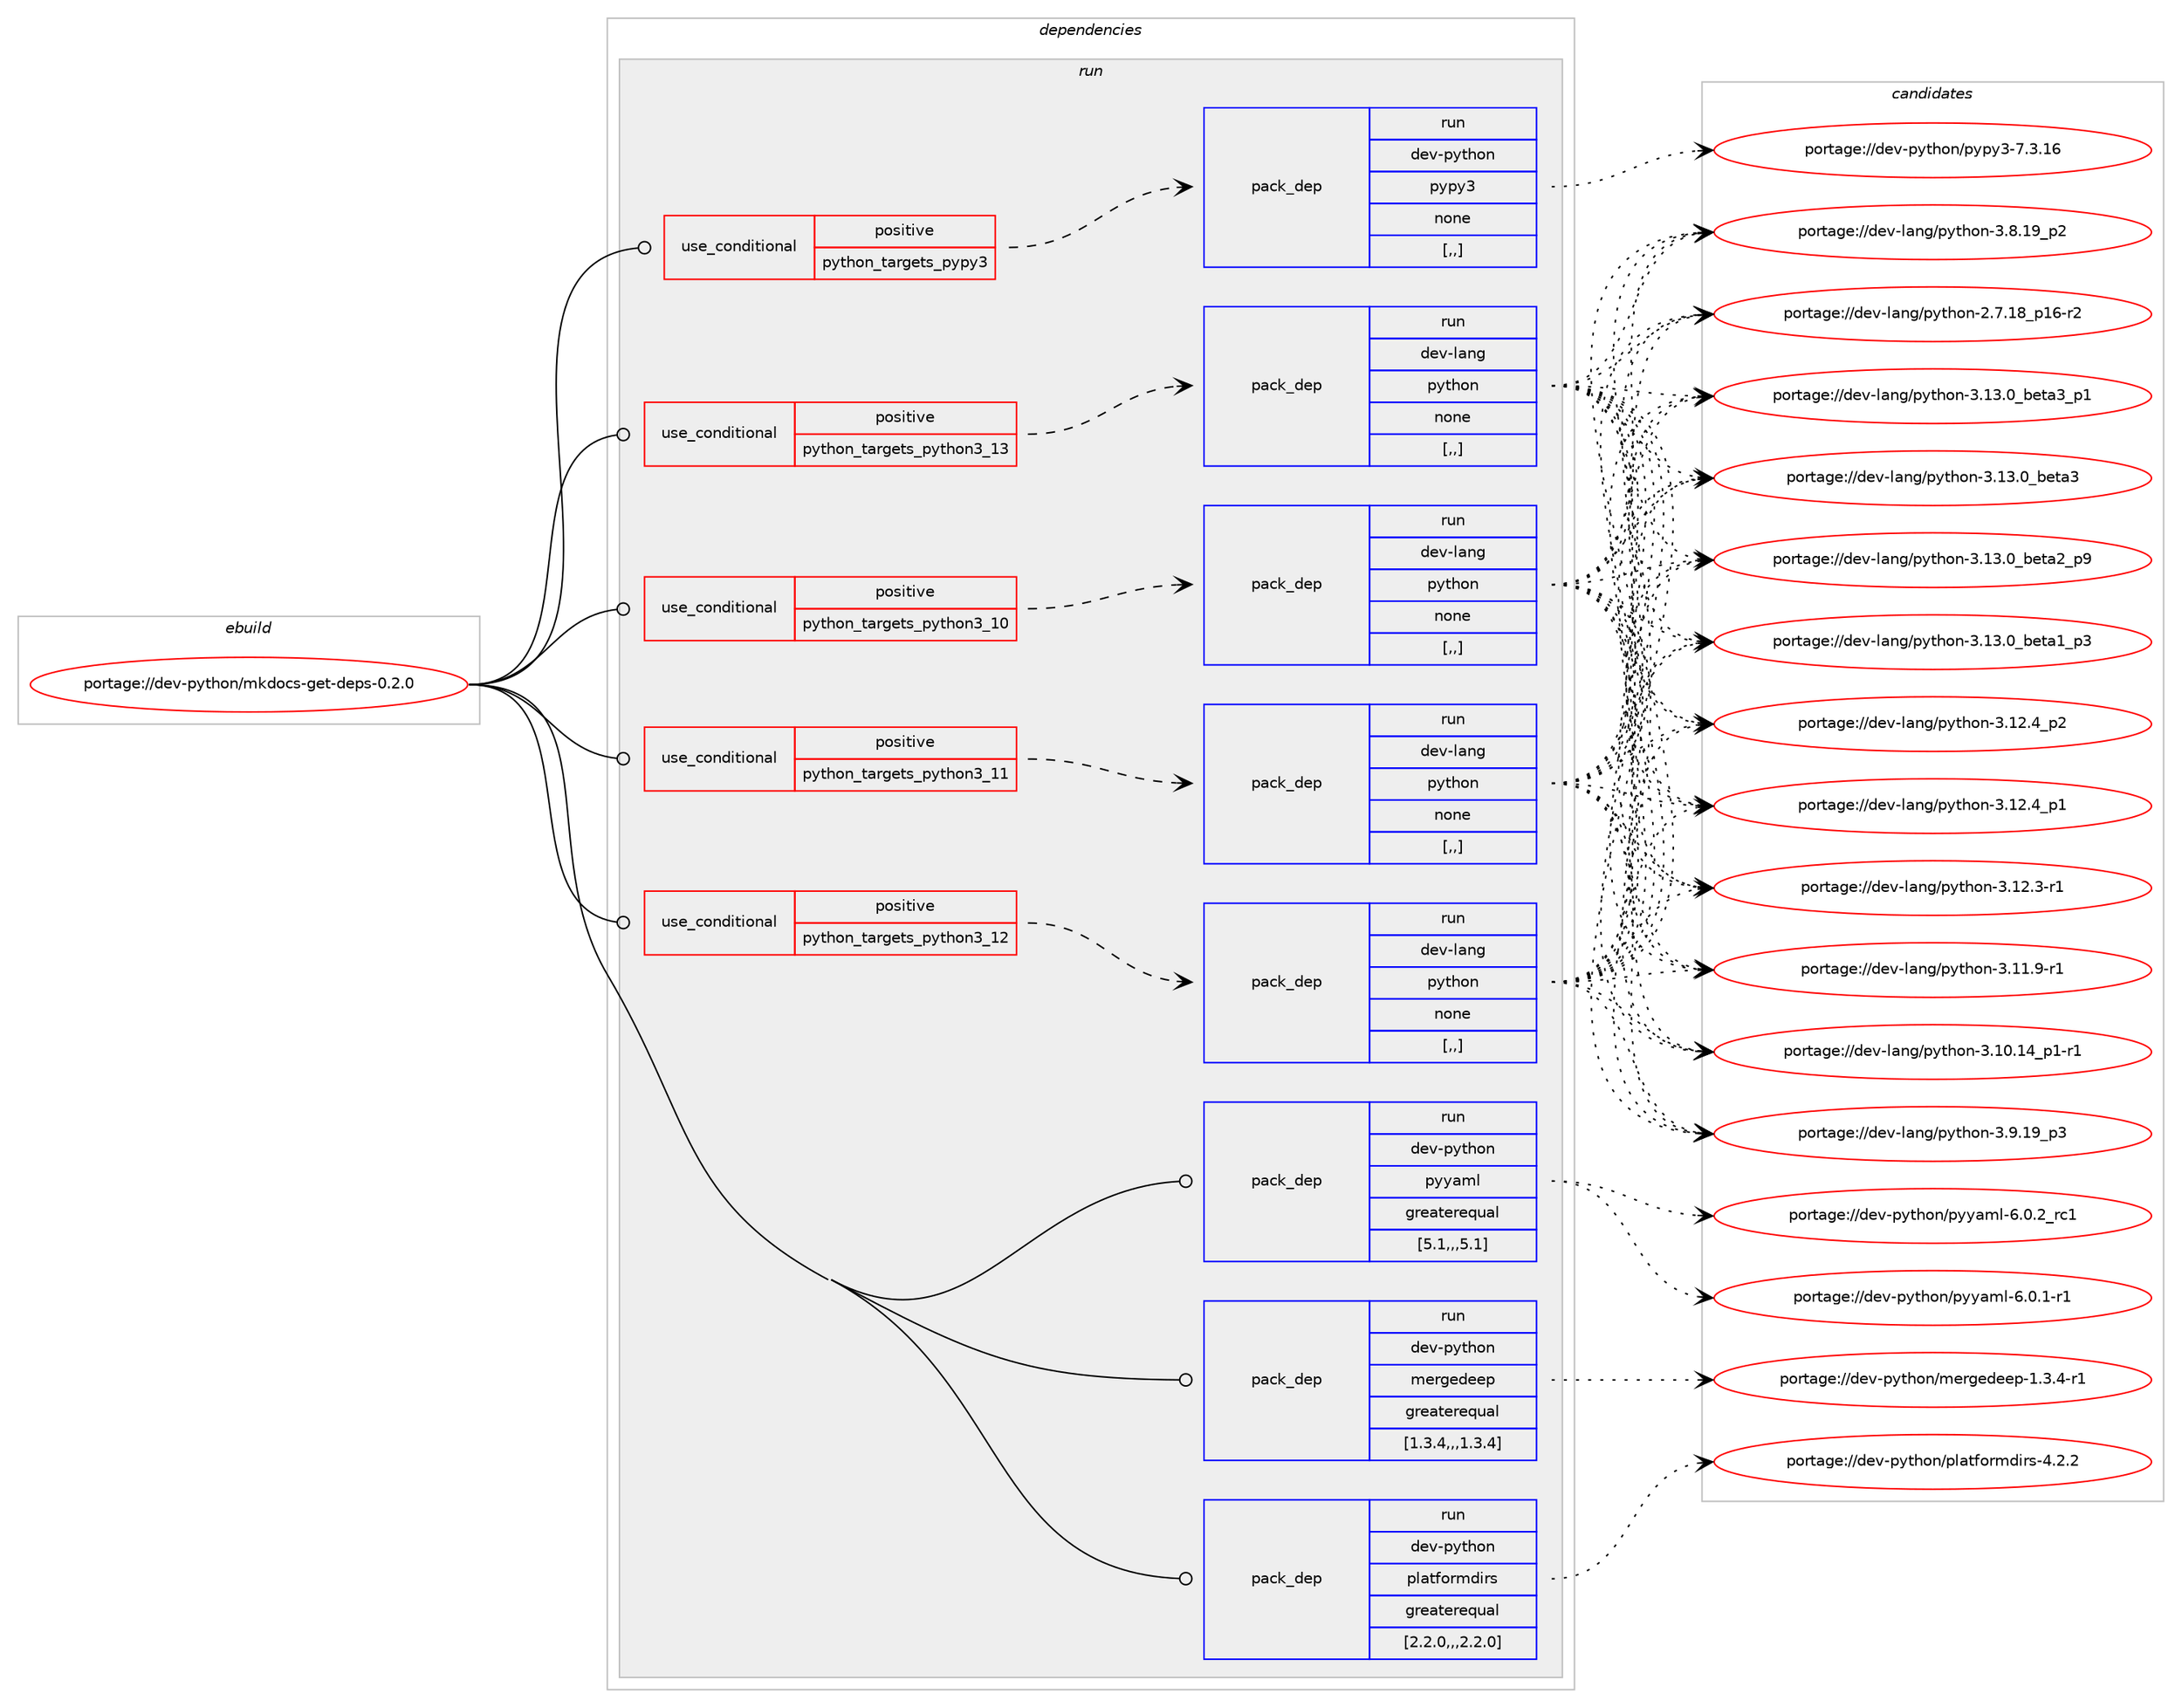 digraph prolog {

# *************
# Graph options
# *************

newrank=true;
concentrate=true;
compound=true;
graph [rankdir=LR,fontname=Helvetica,fontsize=10,ranksep=1.5];#, ranksep=2.5, nodesep=0.2];
edge  [arrowhead=vee];
node  [fontname=Helvetica,fontsize=10];

# **********
# The ebuild
# **********

subgraph cluster_leftcol {
color=gray;
label=<<i>ebuild</i>>;
id [label="portage://dev-python/mkdocs-get-deps-0.2.0", color=red, width=4, href="../dev-python/mkdocs-get-deps-0.2.0.svg"];
}

# ****************
# The dependencies
# ****************

subgraph cluster_midcol {
color=gray;
label=<<i>dependencies</i>>;
subgraph cluster_compile {
fillcolor="#eeeeee";
style=filled;
label=<<i>compile</i>>;
}
subgraph cluster_compileandrun {
fillcolor="#eeeeee";
style=filled;
label=<<i>compile and run</i>>;
}
subgraph cluster_run {
fillcolor="#eeeeee";
style=filled;
label=<<i>run</i>>;
subgraph cond34783 {
dependency151060 [label=<<TABLE BORDER="0" CELLBORDER="1" CELLSPACING="0" CELLPADDING="4"><TR><TD ROWSPAN="3" CELLPADDING="10">use_conditional</TD></TR><TR><TD>positive</TD></TR><TR><TD>python_targets_pypy3</TD></TR></TABLE>>, shape=none, color=red];
subgraph pack115028 {
dependency151061 [label=<<TABLE BORDER="0" CELLBORDER="1" CELLSPACING="0" CELLPADDING="4" WIDTH="220"><TR><TD ROWSPAN="6" CELLPADDING="30">pack_dep</TD></TR><TR><TD WIDTH="110">run</TD></TR><TR><TD>dev-python</TD></TR><TR><TD>pypy3</TD></TR><TR><TD>none</TD></TR><TR><TD>[,,]</TD></TR></TABLE>>, shape=none, color=blue];
}
dependency151060:e -> dependency151061:w [weight=20,style="dashed",arrowhead="vee"];
}
id:e -> dependency151060:w [weight=20,style="solid",arrowhead="odot"];
subgraph cond34784 {
dependency151062 [label=<<TABLE BORDER="0" CELLBORDER="1" CELLSPACING="0" CELLPADDING="4"><TR><TD ROWSPAN="3" CELLPADDING="10">use_conditional</TD></TR><TR><TD>positive</TD></TR><TR><TD>python_targets_python3_10</TD></TR></TABLE>>, shape=none, color=red];
subgraph pack115029 {
dependency151063 [label=<<TABLE BORDER="0" CELLBORDER="1" CELLSPACING="0" CELLPADDING="4" WIDTH="220"><TR><TD ROWSPAN="6" CELLPADDING="30">pack_dep</TD></TR><TR><TD WIDTH="110">run</TD></TR><TR><TD>dev-lang</TD></TR><TR><TD>python</TD></TR><TR><TD>none</TD></TR><TR><TD>[,,]</TD></TR></TABLE>>, shape=none, color=blue];
}
dependency151062:e -> dependency151063:w [weight=20,style="dashed",arrowhead="vee"];
}
id:e -> dependency151062:w [weight=20,style="solid",arrowhead="odot"];
subgraph cond34785 {
dependency151064 [label=<<TABLE BORDER="0" CELLBORDER="1" CELLSPACING="0" CELLPADDING="4"><TR><TD ROWSPAN="3" CELLPADDING="10">use_conditional</TD></TR><TR><TD>positive</TD></TR><TR><TD>python_targets_python3_11</TD></TR></TABLE>>, shape=none, color=red];
subgraph pack115030 {
dependency151065 [label=<<TABLE BORDER="0" CELLBORDER="1" CELLSPACING="0" CELLPADDING="4" WIDTH="220"><TR><TD ROWSPAN="6" CELLPADDING="30">pack_dep</TD></TR><TR><TD WIDTH="110">run</TD></TR><TR><TD>dev-lang</TD></TR><TR><TD>python</TD></TR><TR><TD>none</TD></TR><TR><TD>[,,]</TD></TR></TABLE>>, shape=none, color=blue];
}
dependency151064:e -> dependency151065:w [weight=20,style="dashed",arrowhead="vee"];
}
id:e -> dependency151064:w [weight=20,style="solid",arrowhead="odot"];
subgraph cond34786 {
dependency151066 [label=<<TABLE BORDER="0" CELLBORDER="1" CELLSPACING="0" CELLPADDING="4"><TR><TD ROWSPAN="3" CELLPADDING="10">use_conditional</TD></TR><TR><TD>positive</TD></TR><TR><TD>python_targets_python3_12</TD></TR></TABLE>>, shape=none, color=red];
subgraph pack115031 {
dependency151067 [label=<<TABLE BORDER="0" CELLBORDER="1" CELLSPACING="0" CELLPADDING="4" WIDTH="220"><TR><TD ROWSPAN="6" CELLPADDING="30">pack_dep</TD></TR><TR><TD WIDTH="110">run</TD></TR><TR><TD>dev-lang</TD></TR><TR><TD>python</TD></TR><TR><TD>none</TD></TR><TR><TD>[,,]</TD></TR></TABLE>>, shape=none, color=blue];
}
dependency151066:e -> dependency151067:w [weight=20,style="dashed",arrowhead="vee"];
}
id:e -> dependency151066:w [weight=20,style="solid",arrowhead="odot"];
subgraph cond34787 {
dependency151068 [label=<<TABLE BORDER="0" CELLBORDER="1" CELLSPACING="0" CELLPADDING="4"><TR><TD ROWSPAN="3" CELLPADDING="10">use_conditional</TD></TR><TR><TD>positive</TD></TR><TR><TD>python_targets_python3_13</TD></TR></TABLE>>, shape=none, color=red];
subgraph pack115032 {
dependency151069 [label=<<TABLE BORDER="0" CELLBORDER="1" CELLSPACING="0" CELLPADDING="4" WIDTH="220"><TR><TD ROWSPAN="6" CELLPADDING="30">pack_dep</TD></TR><TR><TD WIDTH="110">run</TD></TR><TR><TD>dev-lang</TD></TR><TR><TD>python</TD></TR><TR><TD>none</TD></TR><TR><TD>[,,]</TD></TR></TABLE>>, shape=none, color=blue];
}
dependency151068:e -> dependency151069:w [weight=20,style="dashed",arrowhead="vee"];
}
id:e -> dependency151068:w [weight=20,style="solid",arrowhead="odot"];
subgraph pack115033 {
dependency151070 [label=<<TABLE BORDER="0" CELLBORDER="1" CELLSPACING="0" CELLPADDING="4" WIDTH="220"><TR><TD ROWSPAN="6" CELLPADDING="30">pack_dep</TD></TR><TR><TD WIDTH="110">run</TD></TR><TR><TD>dev-python</TD></TR><TR><TD>mergedeep</TD></TR><TR><TD>greaterequal</TD></TR><TR><TD>[1.3.4,,,1.3.4]</TD></TR></TABLE>>, shape=none, color=blue];
}
id:e -> dependency151070:w [weight=20,style="solid",arrowhead="odot"];
subgraph pack115034 {
dependency151071 [label=<<TABLE BORDER="0" CELLBORDER="1" CELLSPACING="0" CELLPADDING="4" WIDTH="220"><TR><TD ROWSPAN="6" CELLPADDING="30">pack_dep</TD></TR><TR><TD WIDTH="110">run</TD></TR><TR><TD>dev-python</TD></TR><TR><TD>platformdirs</TD></TR><TR><TD>greaterequal</TD></TR><TR><TD>[2.2.0,,,2.2.0]</TD></TR></TABLE>>, shape=none, color=blue];
}
id:e -> dependency151071:w [weight=20,style="solid",arrowhead="odot"];
subgraph pack115035 {
dependency151072 [label=<<TABLE BORDER="0" CELLBORDER="1" CELLSPACING="0" CELLPADDING="4" WIDTH="220"><TR><TD ROWSPAN="6" CELLPADDING="30">pack_dep</TD></TR><TR><TD WIDTH="110">run</TD></TR><TR><TD>dev-python</TD></TR><TR><TD>pyyaml</TD></TR><TR><TD>greaterequal</TD></TR><TR><TD>[5.1,,,5.1]</TD></TR></TABLE>>, shape=none, color=blue];
}
id:e -> dependency151072:w [weight=20,style="solid",arrowhead="odot"];
}
}

# **************
# The candidates
# **************

subgraph cluster_choices {
rank=same;
color=gray;
label=<<i>candidates</i>>;

subgraph choice115028 {
color=black;
nodesep=1;
choice10010111845112121116104111110471121211121215145554651464954 [label="portage://dev-python/pypy3-7.3.16", color=red, width=4,href="../dev-python/pypy3-7.3.16.svg"];
dependency151061:e -> choice10010111845112121116104111110471121211121215145554651464954:w [style=dotted,weight="100"];
}
subgraph choice115029 {
color=black;
nodesep=1;
choice10010111845108971101034711212111610411111045514649514648959810111697519511249 [label="portage://dev-lang/python-3.13.0_beta3_p1", color=red, width=4,href="../dev-lang/python-3.13.0_beta3_p1.svg"];
choice1001011184510897110103471121211161041111104551464951464895981011169751 [label="portage://dev-lang/python-3.13.0_beta3", color=red, width=4,href="../dev-lang/python-3.13.0_beta3.svg"];
choice10010111845108971101034711212111610411111045514649514648959810111697509511257 [label="portage://dev-lang/python-3.13.0_beta2_p9", color=red, width=4,href="../dev-lang/python-3.13.0_beta2_p9.svg"];
choice10010111845108971101034711212111610411111045514649514648959810111697499511251 [label="portage://dev-lang/python-3.13.0_beta1_p3", color=red, width=4,href="../dev-lang/python-3.13.0_beta1_p3.svg"];
choice100101118451089711010347112121116104111110455146495046529511250 [label="portage://dev-lang/python-3.12.4_p2", color=red, width=4,href="../dev-lang/python-3.12.4_p2.svg"];
choice100101118451089711010347112121116104111110455146495046529511249 [label="portage://dev-lang/python-3.12.4_p1", color=red, width=4,href="../dev-lang/python-3.12.4_p1.svg"];
choice100101118451089711010347112121116104111110455146495046514511449 [label="portage://dev-lang/python-3.12.3-r1", color=red, width=4,href="../dev-lang/python-3.12.3-r1.svg"];
choice100101118451089711010347112121116104111110455146494946574511449 [label="portage://dev-lang/python-3.11.9-r1", color=red, width=4,href="../dev-lang/python-3.11.9-r1.svg"];
choice100101118451089711010347112121116104111110455146494846495295112494511449 [label="portage://dev-lang/python-3.10.14_p1-r1", color=red, width=4,href="../dev-lang/python-3.10.14_p1-r1.svg"];
choice100101118451089711010347112121116104111110455146574649579511251 [label="portage://dev-lang/python-3.9.19_p3", color=red, width=4,href="../dev-lang/python-3.9.19_p3.svg"];
choice100101118451089711010347112121116104111110455146564649579511250 [label="portage://dev-lang/python-3.8.19_p2", color=red, width=4,href="../dev-lang/python-3.8.19_p2.svg"];
choice100101118451089711010347112121116104111110455046554649569511249544511450 [label="portage://dev-lang/python-2.7.18_p16-r2", color=red, width=4,href="../dev-lang/python-2.7.18_p16-r2.svg"];
dependency151063:e -> choice10010111845108971101034711212111610411111045514649514648959810111697519511249:w [style=dotted,weight="100"];
dependency151063:e -> choice1001011184510897110103471121211161041111104551464951464895981011169751:w [style=dotted,weight="100"];
dependency151063:e -> choice10010111845108971101034711212111610411111045514649514648959810111697509511257:w [style=dotted,weight="100"];
dependency151063:e -> choice10010111845108971101034711212111610411111045514649514648959810111697499511251:w [style=dotted,weight="100"];
dependency151063:e -> choice100101118451089711010347112121116104111110455146495046529511250:w [style=dotted,weight="100"];
dependency151063:e -> choice100101118451089711010347112121116104111110455146495046529511249:w [style=dotted,weight="100"];
dependency151063:e -> choice100101118451089711010347112121116104111110455146495046514511449:w [style=dotted,weight="100"];
dependency151063:e -> choice100101118451089711010347112121116104111110455146494946574511449:w [style=dotted,weight="100"];
dependency151063:e -> choice100101118451089711010347112121116104111110455146494846495295112494511449:w [style=dotted,weight="100"];
dependency151063:e -> choice100101118451089711010347112121116104111110455146574649579511251:w [style=dotted,weight="100"];
dependency151063:e -> choice100101118451089711010347112121116104111110455146564649579511250:w [style=dotted,weight="100"];
dependency151063:e -> choice100101118451089711010347112121116104111110455046554649569511249544511450:w [style=dotted,weight="100"];
}
subgraph choice115030 {
color=black;
nodesep=1;
choice10010111845108971101034711212111610411111045514649514648959810111697519511249 [label="portage://dev-lang/python-3.13.0_beta3_p1", color=red, width=4,href="../dev-lang/python-3.13.0_beta3_p1.svg"];
choice1001011184510897110103471121211161041111104551464951464895981011169751 [label="portage://dev-lang/python-3.13.0_beta3", color=red, width=4,href="../dev-lang/python-3.13.0_beta3.svg"];
choice10010111845108971101034711212111610411111045514649514648959810111697509511257 [label="portage://dev-lang/python-3.13.0_beta2_p9", color=red, width=4,href="../dev-lang/python-3.13.0_beta2_p9.svg"];
choice10010111845108971101034711212111610411111045514649514648959810111697499511251 [label="portage://dev-lang/python-3.13.0_beta1_p3", color=red, width=4,href="../dev-lang/python-3.13.0_beta1_p3.svg"];
choice100101118451089711010347112121116104111110455146495046529511250 [label="portage://dev-lang/python-3.12.4_p2", color=red, width=4,href="../dev-lang/python-3.12.4_p2.svg"];
choice100101118451089711010347112121116104111110455146495046529511249 [label="portage://dev-lang/python-3.12.4_p1", color=red, width=4,href="../dev-lang/python-3.12.4_p1.svg"];
choice100101118451089711010347112121116104111110455146495046514511449 [label="portage://dev-lang/python-3.12.3-r1", color=red, width=4,href="../dev-lang/python-3.12.3-r1.svg"];
choice100101118451089711010347112121116104111110455146494946574511449 [label="portage://dev-lang/python-3.11.9-r1", color=red, width=4,href="../dev-lang/python-3.11.9-r1.svg"];
choice100101118451089711010347112121116104111110455146494846495295112494511449 [label="portage://dev-lang/python-3.10.14_p1-r1", color=red, width=4,href="../dev-lang/python-3.10.14_p1-r1.svg"];
choice100101118451089711010347112121116104111110455146574649579511251 [label="portage://dev-lang/python-3.9.19_p3", color=red, width=4,href="../dev-lang/python-3.9.19_p3.svg"];
choice100101118451089711010347112121116104111110455146564649579511250 [label="portage://dev-lang/python-3.8.19_p2", color=red, width=4,href="../dev-lang/python-3.8.19_p2.svg"];
choice100101118451089711010347112121116104111110455046554649569511249544511450 [label="portage://dev-lang/python-2.7.18_p16-r2", color=red, width=4,href="../dev-lang/python-2.7.18_p16-r2.svg"];
dependency151065:e -> choice10010111845108971101034711212111610411111045514649514648959810111697519511249:w [style=dotted,weight="100"];
dependency151065:e -> choice1001011184510897110103471121211161041111104551464951464895981011169751:w [style=dotted,weight="100"];
dependency151065:e -> choice10010111845108971101034711212111610411111045514649514648959810111697509511257:w [style=dotted,weight="100"];
dependency151065:e -> choice10010111845108971101034711212111610411111045514649514648959810111697499511251:w [style=dotted,weight="100"];
dependency151065:e -> choice100101118451089711010347112121116104111110455146495046529511250:w [style=dotted,weight="100"];
dependency151065:e -> choice100101118451089711010347112121116104111110455146495046529511249:w [style=dotted,weight="100"];
dependency151065:e -> choice100101118451089711010347112121116104111110455146495046514511449:w [style=dotted,weight="100"];
dependency151065:e -> choice100101118451089711010347112121116104111110455146494946574511449:w [style=dotted,weight="100"];
dependency151065:e -> choice100101118451089711010347112121116104111110455146494846495295112494511449:w [style=dotted,weight="100"];
dependency151065:e -> choice100101118451089711010347112121116104111110455146574649579511251:w [style=dotted,weight="100"];
dependency151065:e -> choice100101118451089711010347112121116104111110455146564649579511250:w [style=dotted,weight="100"];
dependency151065:e -> choice100101118451089711010347112121116104111110455046554649569511249544511450:w [style=dotted,weight="100"];
}
subgraph choice115031 {
color=black;
nodesep=1;
choice10010111845108971101034711212111610411111045514649514648959810111697519511249 [label="portage://dev-lang/python-3.13.0_beta3_p1", color=red, width=4,href="../dev-lang/python-3.13.0_beta3_p1.svg"];
choice1001011184510897110103471121211161041111104551464951464895981011169751 [label="portage://dev-lang/python-3.13.0_beta3", color=red, width=4,href="../dev-lang/python-3.13.0_beta3.svg"];
choice10010111845108971101034711212111610411111045514649514648959810111697509511257 [label="portage://dev-lang/python-3.13.0_beta2_p9", color=red, width=4,href="../dev-lang/python-3.13.0_beta2_p9.svg"];
choice10010111845108971101034711212111610411111045514649514648959810111697499511251 [label="portage://dev-lang/python-3.13.0_beta1_p3", color=red, width=4,href="../dev-lang/python-3.13.0_beta1_p3.svg"];
choice100101118451089711010347112121116104111110455146495046529511250 [label="portage://dev-lang/python-3.12.4_p2", color=red, width=4,href="../dev-lang/python-3.12.4_p2.svg"];
choice100101118451089711010347112121116104111110455146495046529511249 [label="portage://dev-lang/python-3.12.4_p1", color=red, width=4,href="../dev-lang/python-3.12.4_p1.svg"];
choice100101118451089711010347112121116104111110455146495046514511449 [label="portage://dev-lang/python-3.12.3-r1", color=red, width=4,href="../dev-lang/python-3.12.3-r1.svg"];
choice100101118451089711010347112121116104111110455146494946574511449 [label="portage://dev-lang/python-3.11.9-r1", color=red, width=4,href="../dev-lang/python-3.11.9-r1.svg"];
choice100101118451089711010347112121116104111110455146494846495295112494511449 [label="portage://dev-lang/python-3.10.14_p1-r1", color=red, width=4,href="../dev-lang/python-3.10.14_p1-r1.svg"];
choice100101118451089711010347112121116104111110455146574649579511251 [label="portage://dev-lang/python-3.9.19_p3", color=red, width=4,href="../dev-lang/python-3.9.19_p3.svg"];
choice100101118451089711010347112121116104111110455146564649579511250 [label="portage://dev-lang/python-3.8.19_p2", color=red, width=4,href="../dev-lang/python-3.8.19_p2.svg"];
choice100101118451089711010347112121116104111110455046554649569511249544511450 [label="portage://dev-lang/python-2.7.18_p16-r2", color=red, width=4,href="../dev-lang/python-2.7.18_p16-r2.svg"];
dependency151067:e -> choice10010111845108971101034711212111610411111045514649514648959810111697519511249:w [style=dotted,weight="100"];
dependency151067:e -> choice1001011184510897110103471121211161041111104551464951464895981011169751:w [style=dotted,weight="100"];
dependency151067:e -> choice10010111845108971101034711212111610411111045514649514648959810111697509511257:w [style=dotted,weight="100"];
dependency151067:e -> choice10010111845108971101034711212111610411111045514649514648959810111697499511251:w [style=dotted,weight="100"];
dependency151067:e -> choice100101118451089711010347112121116104111110455146495046529511250:w [style=dotted,weight="100"];
dependency151067:e -> choice100101118451089711010347112121116104111110455146495046529511249:w [style=dotted,weight="100"];
dependency151067:e -> choice100101118451089711010347112121116104111110455146495046514511449:w [style=dotted,weight="100"];
dependency151067:e -> choice100101118451089711010347112121116104111110455146494946574511449:w [style=dotted,weight="100"];
dependency151067:e -> choice100101118451089711010347112121116104111110455146494846495295112494511449:w [style=dotted,weight="100"];
dependency151067:e -> choice100101118451089711010347112121116104111110455146574649579511251:w [style=dotted,weight="100"];
dependency151067:e -> choice100101118451089711010347112121116104111110455146564649579511250:w [style=dotted,weight="100"];
dependency151067:e -> choice100101118451089711010347112121116104111110455046554649569511249544511450:w [style=dotted,weight="100"];
}
subgraph choice115032 {
color=black;
nodesep=1;
choice10010111845108971101034711212111610411111045514649514648959810111697519511249 [label="portage://dev-lang/python-3.13.0_beta3_p1", color=red, width=4,href="../dev-lang/python-3.13.0_beta3_p1.svg"];
choice1001011184510897110103471121211161041111104551464951464895981011169751 [label="portage://dev-lang/python-3.13.0_beta3", color=red, width=4,href="../dev-lang/python-3.13.0_beta3.svg"];
choice10010111845108971101034711212111610411111045514649514648959810111697509511257 [label="portage://dev-lang/python-3.13.0_beta2_p9", color=red, width=4,href="../dev-lang/python-3.13.0_beta2_p9.svg"];
choice10010111845108971101034711212111610411111045514649514648959810111697499511251 [label="portage://dev-lang/python-3.13.0_beta1_p3", color=red, width=4,href="../dev-lang/python-3.13.0_beta1_p3.svg"];
choice100101118451089711010347112121116104111110455146495046529511250 [label="portage://dev-lang/python-3.12.4_p2", color=red, width=4,href="../dev-lang/python-3.12.4_p2.svg"];
choice100101118451089711010347112121116104111110455146495046529511249 [label="portage://dev-lang/python-3.12.4_p1", color=red, width=4,href="../dev-lang/python-3.12.4_p1.svg"];
choice100101118451089711010347112121116104111110455146495046514511449 [label="portage://dev-lang/python-3.12.3-r1", color=red, width=4,href="../dev-lang/python-3.12.3-r1.svg"];
choice100101118451089711010347112121116104111110455146494946574511449 [label="portage://dev-lang/python-3.11.9-r1", color=red, width=4,href="../dev-lang/python-3.11.9-r1.svg"];
choice100101118451089711010347112121116104111110455146494846495295112494511449 [label="portage://dev-lang/python-3.10.14_p1-r1", color=red, width=4,href="../dev-lang/python-3.10.14_p1-r1.svg"];
choice100101118451089711010347112121116104111110455146574649579511251 [label="portage://dev-lang/python-3.9.19_p3", color=red, width=4,href="../dev-lang/python-3.9.19_p3.svg"];
choice100101118451089711010347112121116104111110455146564649579511250 [label="portage://dev-lang/python-3.8.19_p2", color=red, width=4,href="../dev-lang/python-3.8.19_p2.svg"];
choice100101118451089711010347112121116104111110455046554649569511249544511450 [label="portage://dev-lang/python-2.7.18_p16-r2", color=red, width=4,href="../dev-lang/python-2.7.18_p16-r2.svg"];
dependency151069:e -> choice10010111845108971101034711212111610411111045514649514648959810111697519511249:w [style=dotted,weight="100"];
dependency151069:e -> choice1001011184510897110103471121211161041111104551464951464895981011169751:w [style=dotted,weight="100"];
dependency151069:e -> choice10010111845108971101034711212111610411111045514649514648959810111697509511257:w [style=dotted,weight="100"];
dependency151069:e -> choice10010111845108971101034711212111610411111045514649514648959810111697499511251:w [style=dotted,weight="100"];
dependency151069:e -> choice100101118451089711010347112121116104111110455146495046529511250:w [style=dotted,weight="100"];
dependency151069:e -> choice100101118451089711010347112121116104111110455146495046529511249:w [style=dotted,weight="100"];
dependency151069:e -> choice100101118451089711010347112121116104111110455146495046514511449:w [style=dotted,weight="100"];
dependency151069:e -> choice100101118451089711010347112121116104111110455146494946574511449:w [style=dotted,weight="100"];
dependency151069:e -> choice100101118451089711010347112121116104111110455146494846495295112494511449:w [style=dotted,weight="100"];
dependency151069:e -> choice100101118451089711010347112121116104111110455146574649579511251:w [style=dotted,weight="100"];
dependency151069:e -> choice100101118451089711010347112121116104111110455146564649579511250:w [style=dotted,weight="100"];
dependency151069:e -> choice100101118451089711010347112121116104111110455046554649569511249544511450:w [style=dotted,weight="100"];
}
subgraph choice115033 {
color=black;
nodesep=1;
choice10010111845112121116104111110471091011141031011001011011124549465146524511449 [label="portage://dev-python/mergedeep-1.3.4-r1", color=red, width=4,href="../dev-python/mergedeep-1.3.4-r1.svg"];
dependency151070:e -> choice10010111845112121116104111110471091011141031011001011011124549465146524511449:w [style=dotted,weight="100"];
}
subgraph choice115034 {
color=black;
nodesep=1;
choice100101118451121211161041111104711210897116102111114109100105114115455246504650 [label="portage://dev-python/platformdirs-4.2.2", color=red, width=4,href="../dev-python/platformdirs-4.2.2.svg"];
dependency151071:e -> choice100101118451121211161041111104711210897116102111114109100105114115455246504650:w [style=dotted,weight="100"];
}
subgraph choice115035 {
color=black;
nodesep=1;
choice100101118451121211161041111104711212112197109108455446484650951149949 [label="portage://dev-python/pyyaml-6.0.2_rc1", color=red, width=4,href="../dev-python/pyyaml-6.0.2_rc1.svg"];
choice1001011184511212111610411111047112121121971091084554464846494511449 [label="portage://dev-python/pyyaml-6.0.1-r1", color=red, width=4,href="../dev-python/pyyaml-6.0.1-r1.svg"];
dependency151072:e -> choice100101118451121211161041111104711212112197109108455446484650951149949:w [style=dotted,weight="100"];
dependency151072:e -> choice1001011184511212111610411111047112121121971091084554464846494511449:w [style=dotted,weight="100"];
}
}

}
